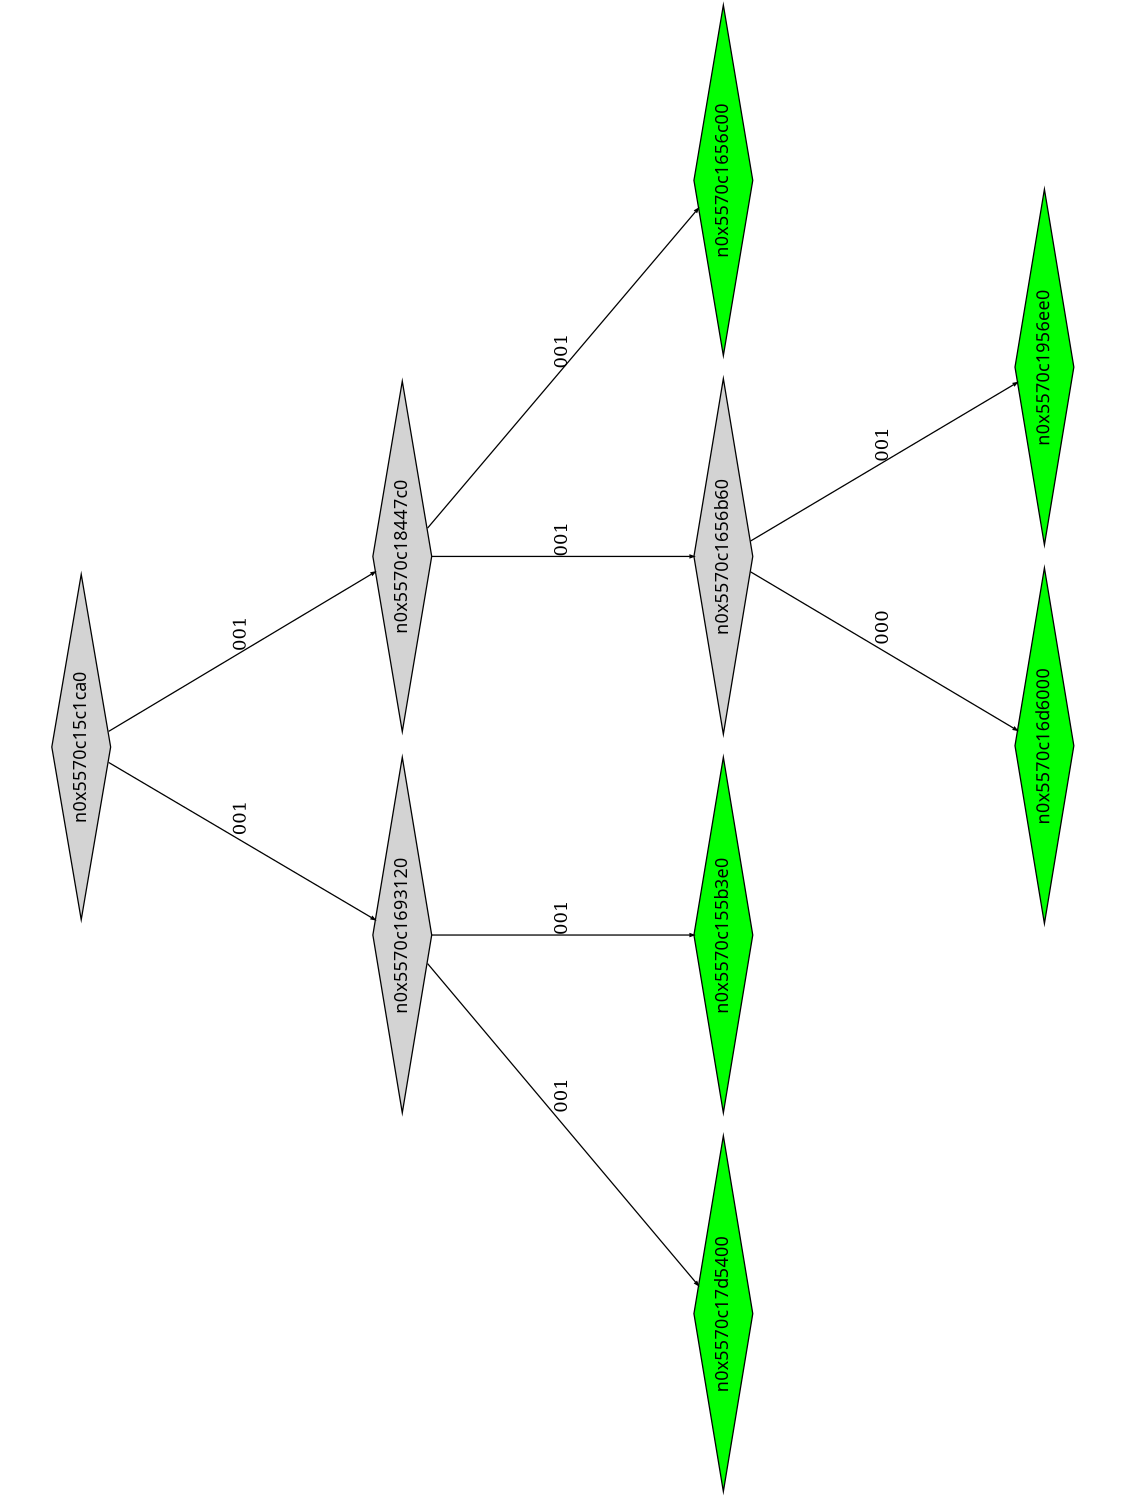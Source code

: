 digraph G {
	size="10,7.5";
	ratio=fill;
	rotate=90;
	center = "true";
	node [style="filled",width=.1,height=.1,fontname="Terminus"]
	edge [arrowsize=.3]
	n0x5570c15c1ca0 [shape=diamond];
	n0x5570c15c1ca0 -> n0x5570c1693120 [label=001];
	n0x5570c15c1ca0 -> n0x5570c18447c0 [label=001];
	n0x5570c18447c0 [shape=diamond];
	n0x5570c18447c0 -> n0x5570c1656b60 [label=001];
	n0x5570c18447c0 -> n0x5570c1656c00 [label=001];
	n0x5570c1656c00 [shape=diamond,fillcolor=green];
	n0x5570c1656b60 [shape=diamond];
	n0x5570c1656b60 -> n0x5570c16d6000 [label=000];
	n0x5570c1656b60 -> n0x5570c1956ee0 [label=001];
	n0x5570c1956ee0 [shape=diamond,fillcolor=green];
	n0x5570c16d6000 [shape=diamond,fillcolor=green];
	n0x5570c1693120 [shape=diamond];
	n0x5570c1693120 -> n0x5570c17d5400 [label=001];
	n0x5570c1693120 -> n0x5570c155b3e0 [label=001];
	n0x5570c155b3e0 [shape=diamond,fillcolor=green];
	n0x5570c17d5400 [shape=diamond,fillcolor=green];
}
